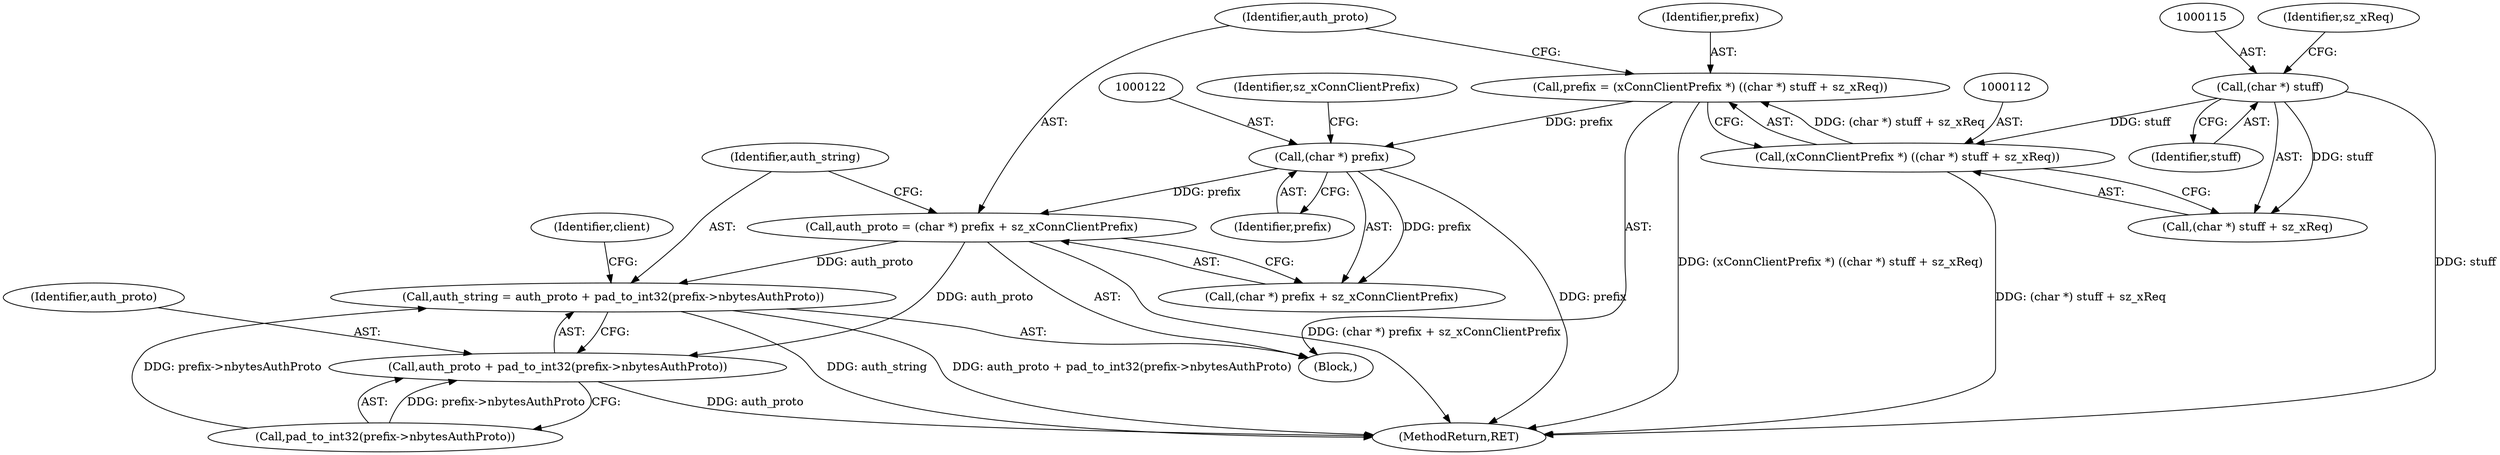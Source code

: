 digraph "0_xserver_b747da5e25be944337a9cd1415506fc06b70aa81@integer" {
"1000118" [label="(Call,auth_proto = (char *) prefix + sz_xConnClientPrefix)"];
"1000121" [label="(Call,(char *) prefix)"];
"1000109" [label="(Call,prefix = (xConnClientPrefix *) ((char *) stuff + sz_xReq))"];
"1000111" [label="(Call,(xConnClientPrefix *) ((char *) stuff + sz_xReq))"];
"1000114" [label="(Call,(char *) stuff)"];
"1000125" [label="(Call,auth_string = auth_proto + pad_to_int32(prefix->nbytesAuthProto))"];
"1000127" [label="(Call,auth_proto + pad_to_int32(prefix->nbytesAuthProto))"];
"1000123" [label="(Identifier,prefix)"];
"1000127" [label="(Call,auth_proto + pad_to_int32(prefix->nbytesAuthProto))"];
"1000116" [label="(Identifier,stuff)"];
"1000121" [label="(Call,(char *) prefix)"];
"1000129" [label="(Call,pad_to_int32(prefix->nbytesAuthProto))"];
"1000126" [label="(Identifier,auth_string)"];
"1000114" [label="(Call,(char *) stuff)"];
"1000124" [label="(Identifier,sz_xConnClientPrefix)"];
"1000125" [label="(Call,auth_string = auth_proto + pad_to_int32(prefix->nbytesAuthProto))"];
"1000109" [label="(Call,prefix = (xConnClientPrefix *) ((char *) stuff + sz_xReq))"];
"1000113" [label="(Call,(char *) stuff + sz_xReq)"];
"1000110" [label="(Identifier,prefix)"];
"1000102" [label="(Block,)"];
"1000119" [label="(Identifier,auth_proto)"];
"1000117" [label="(Identifier,sz_xReq)"];
"1000137" [label="(Identifier,client)"];
"1000111" [label="(Call,(xConnClientPrefix *) ((char *) stuff + sz_xReq))"];
"1000118" [label="(Call,auth_proto = (char *) prefix + sz_xConnClientPrefix)"];
"1000128" [label="(Identifier,auth_proto)"];
"1000120" [label="(Call,(char *) prefix + sz_xConnClientPrefix)"];
"1000177" [label="(MethodReturn,RET)"];
"1000118" -> "1000102"  [label="AST: "];
"1000118" -> "1000120"  [label="CFG: "];
"1000119" -> "1000118"  [label="AST: "];
"1000120" -> "1000118"  [label="AST: "];
"1000126" -> "1000118"  [label="CFG: "];
"1000118" -> "1000177"  [label="DDG: (char *) prefix + sz_xConnClientPrefix"];
"1000121" -> "1000118"  [label="DDG: prefix"];
"1000118" -> "1000125"  [label="DDG: auth_proto"];
"1000118" -> "1000127"  [label="DDG: auth_proto"];
"1000121" -> "1000120"  [label="AST: "];
"1000121" -> "1000123"  [label="CFG: "];
"1000122" -> "1000121"  [label="AST: "];
"1000123" -> "1000121"  [label="AST: "];
"1000124" -> "1000121"  [label="CFG: "];
"1000121" -> "1000177"  [label="DDG: prefix"];
"1000121" -> "1000120"  [label="DDG: prefix"];
"1000109" -> "1000121"  [label="DDG: prefix"];
"1000109" -> "1000102"  [label="AST: "];
"1000109" -> "1000111"  [label="CFG: "];
"1000110" -> "1000109"  [label="AST: "];
"1000111" -> "1000109"  [label="AST: "];
"1000119" -> "1000109"  [label="CFG: "];
"1000109" -> "1000177"  [label="DDG: (xConnClientPrefix *) ((char *) stuff + sz_xReq)"];
"1000111" -> "1000109"  [label="DDG: (char *) stuff + sz_xReq"];
"1000111" -> "1000113"  [label="CFG: "];
"1000112" -> "1000111"  [label="AST: "];
"1000113" -> "1000111"  [label="AST: "];
"1000111" -> "1000177"  [label="DDG: (char *) stuff + sz_xReq"];
"1000114" -> "1000111"  [label="DDG: stuff"];
"1000114" -> "1000113"  [label="AST: "];
"1000114" -> "1000116"  [label="CFG: "];
"1000115" -> "1000114"  [label="AST: "];
"1000116" -> "1000114"  [label="AST: "];
"1000117" -> "1000114"  [label="CFG: "];
"1000114" -> "1000177"  [label="DDG: stuff"];
"1000114" -> "1000113"  [label="DDG: stuff"];
"1000125" -> "1000102"  [label="AST: "];
"1000125" -> "1000127"  [label="CFG: "];
"1000126" -> "1000125"  [label="AST: "];
"1000127" -> "1000125"  [label="AST: "];
"1000137" -> "1000125"  [label="CFG: "];
"1000125" -> "1000177"  [label="DDG: auth_string"];
"1000125" -> "1000177"  [label="DDG: auth_proto + pad_to_int32(prefix->nbytesAuthProto)"];
"1000129" -> "1000125"  [label="DDG: prefix->nbytesAuthProto"];
"1000127" -> "1000129"  [label="CFG: "];
"1000128" -> "1000127"  [label="AST: "];
"1000129" -> "1000127"  [label="AST: "];
"1000127" -> "1000177"  [label="DDG: auth_proto"];
"1000129" -> "1000127"  [label="DDG: prefix->nbytesAuthProto"];
}
